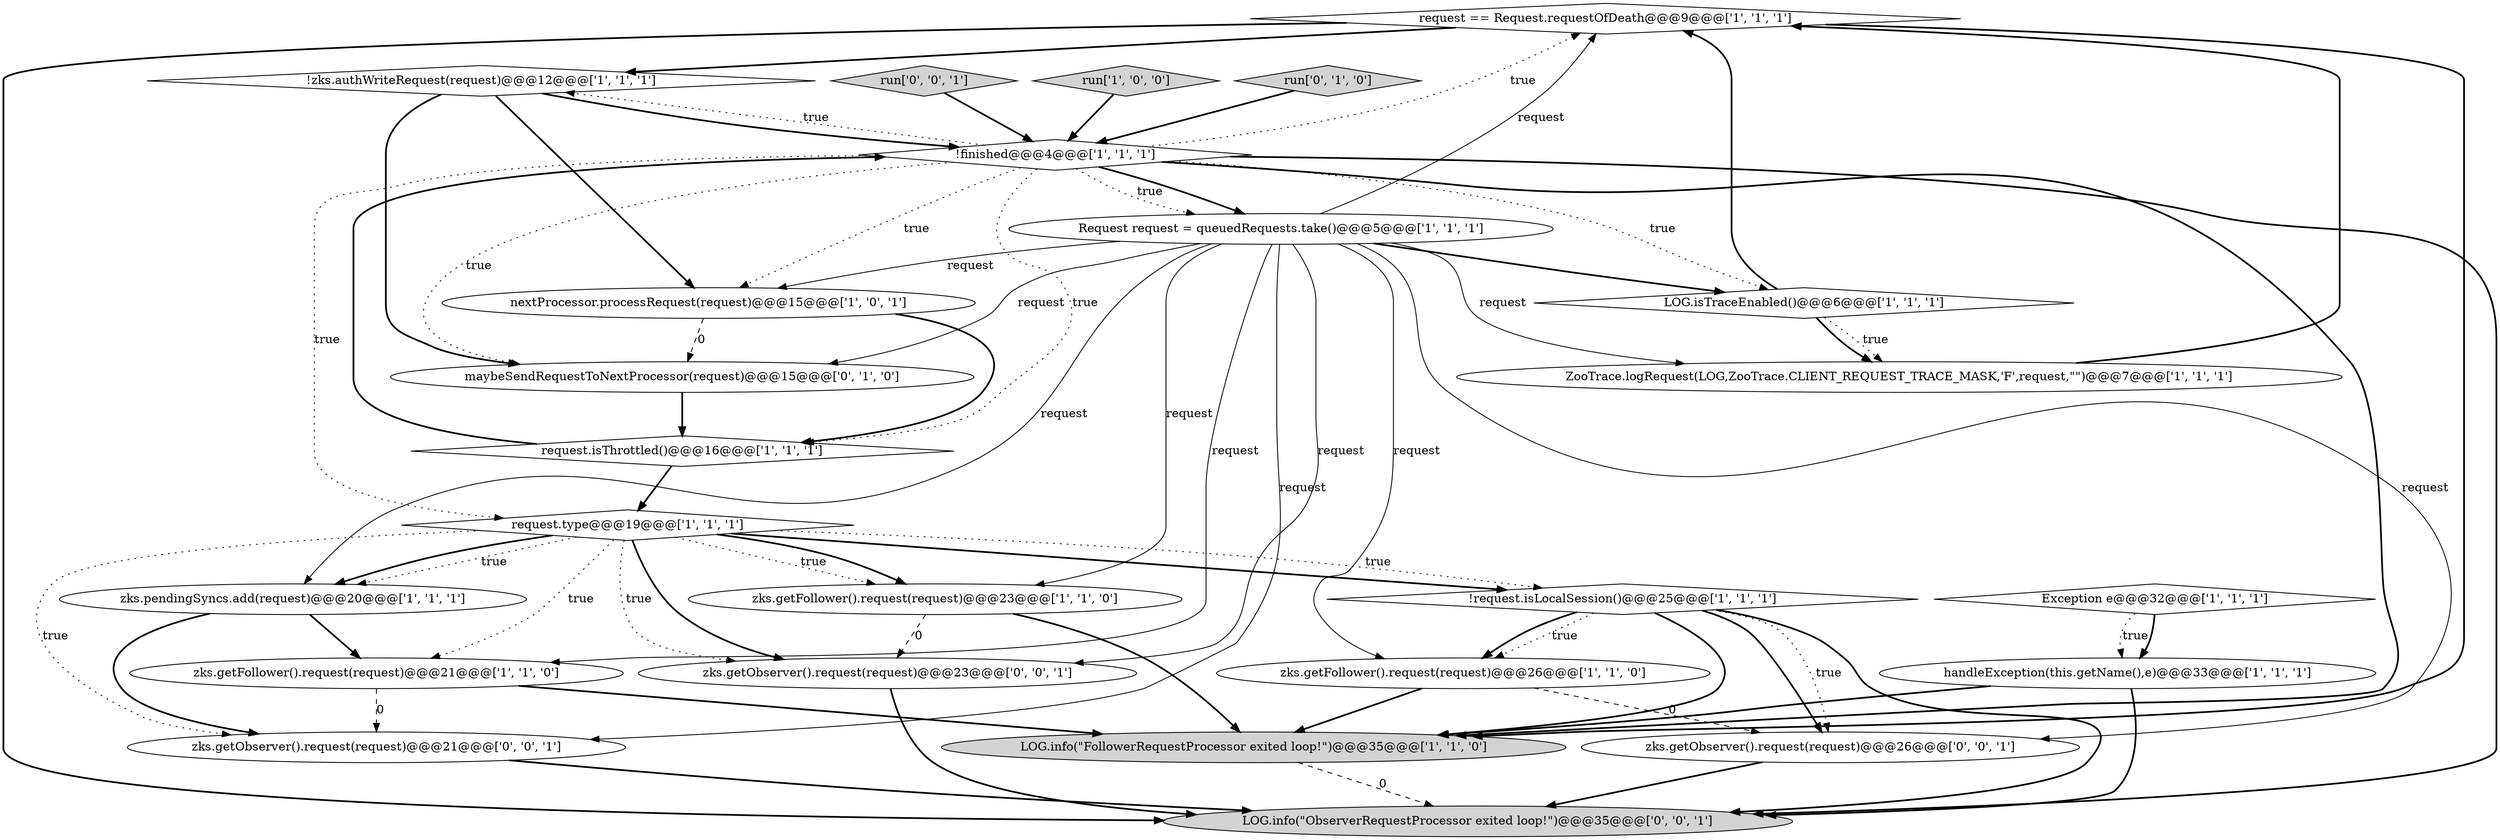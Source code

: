 digraph {
22 [style = filled, label = "zks.getObserver().request(request)@@@26@@@['0', '0', '1']", fillcolor = white, shape = ellipse image = "AAA0AAABBB3BBB"];
2 [style = filled, label = "request == Request.requestOfDeath@@@9@@@['1', '1', '1']", fillcolor = white, shape = diamond image = "AAA0AAABBB1BBB"];
18 [style = filled, label = "run['0', '1', '0']", fillcolor = lightgray, shape = diamond image = "AAA0AAABBB2BBB"];
7 [style = filled, label = "!finished@@@4@@@['1', '1', '1']", fillcolor = white, shape = diamond image = "AAA0AAABBB1BBB"];
8 [style = filled, label = "Exception e@@@32@@@['1', '1', '1']", fillcolor = white, shape = diamond image = "AAA0AAABBB1BBB"];
19 [style = filled, label = "maybeSendRequestToNextProcessor(request)@@@15@@@['0', '1', '0']", fillcolor = white, shape = ellipse image = "AAA1AAABBB2BBB"];
0 [style = filled, label = "request.type@@@19@@@['1', '1', '1']", fillcolor = white, shape = diamond image = "AAA0AAABBB1BBB"];
24 [style = filled, label = "run['0', '0', '1']", fillcolor = lightgray, shape = diamond image = "AAA0AAABBB3BBB"];
9 [style = filled, label = "run['1', '0', '0']", fillcolor = lightgray, shape = diamond image = "AAA0AAABBB1BBB"];
16 [style = filled, label = "zks.getFollower().request(request)@@@23@@@['1', '1', '0']", fillcolor = white, shape = ellipse image = "AAA0AAABBB1BBB"];
12 [style = filled, label = "Request request = queuedRequests.take()@@@5@@@['1', '1', '1']", fillcolor = white, shape = ellipse image = "AAA0AAABBB1BBB"];
4 [style = filled, label = "zks.getFollower().request(request)@@@26@@@['1', '1', '0']", fillcolor = white, shape = ellipse image = "AAA0AAABBB1BBB"];
17 [style = filled, label = "!zks.authWriteRequest(request)@@@12@@@['1', '1', '1']", fillcolor = white, shape = diamond image = "AAA0AAABBB1BBB"];
20 [style = filled, label = "LOG.info(\"ObserverRequestProcessor exited loop!\")@@@35@@@['0', '0', '1']", fillcolor = lightgray, shape = ellipse image = "AAA0AAABBB3BBB"];
23 [style = filled, label = "zks.getObserver().request(request)@@@23@@@['0', '0', '1']", fillcolor = white, shape = ellipse image = "AAA0AAABBB3BBB"];
21 [style = filled, label = "zks.getObserver().request(request)@@@21@@@['0', '0', '1']", fillcolor = white, shape = ellipse image = "AAA0AAABBB3BBB"];
3 [style = filled, label = "!request.isLocalSession()@@@25@@@['1', '1', '1']", fillcolor = white, shape = diamond image = "AAA0AAABBB1BBB"];
11 [style = filled, label = "handleException(this.getName(),e)@@@33@@@['1', '1', '1']", fillcolor = white, shape = ellipse image = "AAA0AAABBB1BBB"];
15 [style = filled, label = "zks.getFollower().request(request)@@@21@@@['1', '1', '0']", fillcolor = white, shape = ellipse image = "AAA0AAABBB1BBB"];
5 [style = filled, label = "request.isThrottled()@@@16@@@['1', '1', '1']", fillcolor = white, shape = diamond image = "AAA0AAABBB1BBB"];
1 [style = filled, label = "nextProcessor.processRequest(request)@@@15@@@['1', '0', '1']", fillcolor = white, shape = ellipse image = "AAA0AAABBB1BBB"];
10 [style = filled, label = "zks.pendingSyncs.add(request)@@@20@@@['1', '1', '1']", fillcolor = white, shape = ellipse image = "AAA0AAABBB1BBB"];
6 [style = filled, label = "LOG.info(\"FollowerRequestProcessor exited loop!\")@@@35@@@['1', '1', '0']", fillcolor = lightgray, shape = ellipse image = "AAA0AAABBB1BBB"];
14 [style = filled, label = "ZooTrace.logRequest(LOG,ZooTrace.CLIENT_REQUEST_TRACE_MASK,'F',request,\"\")@@@7@@@['1', '1', '1']", fillcolor = white, shape = ellipse image = "AAA0AAABBB1BBB"];
13 [style = filled, label = "LOG.isTraceEnabled()@@@6@@@['1', '1', '1']", fillcolor = white, shape = diamond image = "AAA0AAABBB1BBB"];
7->2 [style = dotted, label="true"];
0->10 [style = dotted, label="true"];
0->23 [style = dotted, label="true"];
8->11 [style = dotted, label="true"];
0->16 [style = dotted, label="true"];
7->19 [style = dotted, label="true"];
3->22 [style = dotted, label="true"];
4->6 [style = bold, label=""];
10->21 [style = bold, label=""];
11->20 [style = bold, label=""];
12->14 [style = solid, label="request"];
6->20 [style = dashed, label="0"];
24->7 [style = bold, label=""];
7->17 [style = dotted, label="true"];
18->7 [style = bold, label=""];
19->5 [style = bold, label=""];
16->23 [style = dashed, label="0"];
12->1 [style = solid, label="request"];
17->19 [style = bold, label=""];
7->12 [style = dotted, label="true"];
0->3 [style = dotted, label="true"];
7->6 [style = bold, label=""];
7->13 [style = dotted, label="true"];
7->1 [style = dotted, label="true"];
0->3 [style = bold, label=""];
12->4 [style = solid, label="request"];
22->20 [style = bold, label=""];
11->6 [style = bold, label=""];
7->20 [style = bold, label=""];
15->6 [style = bold, label=""];
3->20 [style = bold, label=""];
2->17 [style = bold, label=""];
9->7 [style = bold, label=""];
12->13 [style = bold, label=""];
3->6 [style = bold, label=""];
0->21 [style = dotted, label="true"];
7->5 [style = dotted, label="true"];
0->10 [style = bold, label=""];
0->23 [style = bold, label=""];
12->2 [style = solid, label="request"];
8->11 [style = bold, label=""];
12->16 [style = solid, label="request"];
1->19 [style = dashed, label="0"];
5->0 [style = bold, label=""];
7->12 [style = bold, label=""];
21->20 [style = bold, label=""];
12->22 [style = solid, label="request"];
3->4 [style = dotted, label="true"];
12->21 [style = solid, label="request"];
23->20 [style = bold, label=""];
2->20 [style = bold, label=""];
0->15 [style = dotted, label="true"];
16->6 [style = bold, label=""];
14->2 [style = bold, label=""];
2->6 [style = bold, label=""];
12->23 [style = solid, label="request"];
7->0 [style = dotted, label="true"];
10->15 [style = bold, label=""];
3->22 [style = bold, label=""];
12->15 [style = solid, label="request"];
12->10 [style = solid, label="request"];
15->21 [style = dashed, label="0"];
17->7 [style = bold, label=""];
13->14 [style = bold, label=""];
13->2 [style = bold, label=""];
13->14 [style = dotted, label="true"];
12->19 [style = solid, label="request"];
3->4 [style = bold, label=""];
5->7 [style = bold, label=""];
4->22 [style = dashed, label="0"];
17->1 [style = bold, label=""];
1->5 [style = bold, label=""];
0->16 [style = bold, label=""];
}
